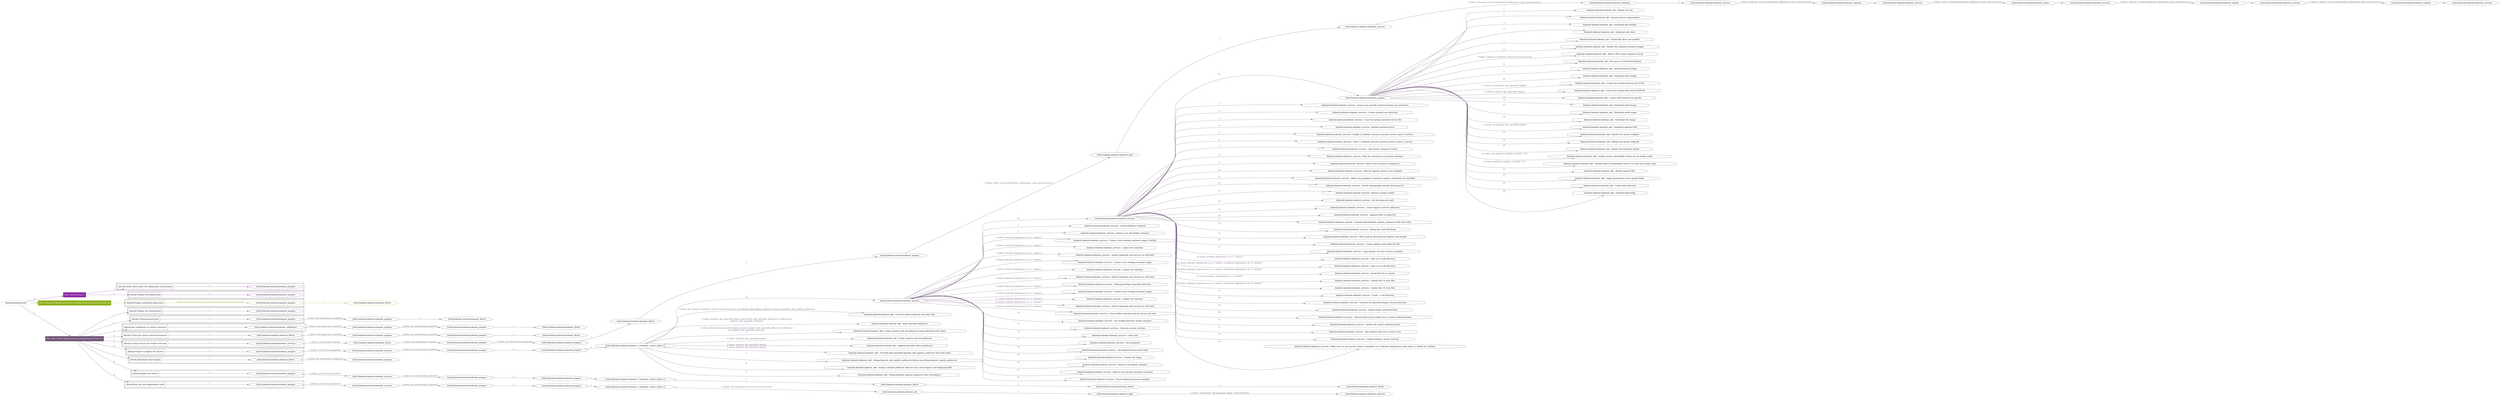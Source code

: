digraph {
	graph [concentrate=true ordering=in rankdir=LR ratio=fill]
	edge [esep=5 sep=10]
	"kubeinit/playbook.yml" [id=root_node style=dotted]
	play_3dd607c3 [label="Play: Initial setup (1)" color="#8d29a3" fontcolor="#ffffff" id=play_3dd607c3 shape=box style=filled tooltip=localhost]
	"kubeinit/playbook.yml" -> play_3dd607c3 [label="1 " color="#8d29a3" fontcolor="#8d29a3" id=edge_df257615 labeltooltip="1 " tooltip="1 "]
	subgraph "kubeinit.kubeinit.kubeinit_prepare" {
		role_16f20147 [label="[role] kubeinit.kubeinit.kubeinit_prepare" color="#8d29a3" id=role_16f20147 tooltip="kubeinit.kubeinit.kubeinit_prepare"]
	}
	subgraph "kubeinit.kubeinit.kubeinit_prepare" {
		role_81432a74 [label="[role] kubeinit.kubeinit.kubeinit_prepare" color="#8d29a3" id=role_81432a74 tooltip="kubeinit.kubeinit.kubeinit_prepare"]
	}
	subgraph "Play: Initial setup (1)" {
		play_3dd607c3 -> block_e1c9b50f [label=1 color="#8d29a3" fontcolor="#8d29a3" id=edge_58415db3 labeltooltip=1 tooltip=1]
		subgraph cluster_block_e1c9b50f {
			block_e1c9b50f [label="[block] Gather facts about the deployment environment" color="#8d29a3" id=block_e1c9b50f labeltooltip="Gather facts about the deployment environment" shape=box tooltip="Gather facts about the deployment environment"]
			block_e1c9b50f -> role_16f20147 [label="1 " color="#8d29a3" fontcolor="#8d29a3" id=edge_2768bc67 labeltooltip="1 " tooltip="1 "]
		}
		play_3dd607c3 -> block_f3416a7d [label=2 color="#8d29a3" fontcolor="#8d29a3" id=edge_8ea5fa4c labeltooltip=2 tooltip=2]
		subgraph cluster_block_f3416a7d {
			block_f3416a7d [label="[block] Prepare the hypervisors" color="#8d29a3" id=block_f3416a7d labeltooltip="Prepare the hypervisors" shape=box tooltip="Prepare the hypervisors"]
			block_f3416a7d -> role_81432a74 [label="1 " color="#8d29a3" fontcolor="#8d29a3" id=edge_adf11117 labeltooltip="1 " tooltip="1 "]
		}
	}
	play_5f55b1b9 [label="Play: Prepare all hypervisor hosts to deploy service and cluster nodes (0)" color="#8eb01c" fontcolor="#ffffff" id=play_5f55b1b9 shape=box style=filled tooltip="Play: Prepare all hypervisor hosts to deploy service and cluster nodes (0)"]
	"kubeinit/playbook.yml" -> play_5f55b1b9 [label="2 " color="#8eb01c" fontcolor="#8eb01c" id=edge_4fdc4f1e labeltooltip="2 " tooltip="2 "]
	subgraph "kubeinit.kubeinit.kubeinit_libvirt" {
		role_6d0cb05f [label="[role] kubeinit.kubeinit.kubeinit_libvirt" color="#8eb01c" id=role_6d0cb05f tooltip="kubeinit.kubeinit.kubeinit_libvirt"]
	}
	subgraph "kubeinit.kubeinit.kubeinit_prepare" {
		role_85b83340 [label="[role] kubeinit.kubeinit.kubeinit_prepare" color="#8eb01c" id=role_85b83340 tooltip="kubeinit.kubeinit.kubeinit_prepare"]
		role_85b83340 -> role_6d0cb05f [label="1 " color="#8eb01c" fontcolor="#8eb01c" id=edge_0d13ca08 labeltooltip="1 " tooltip="1 "]
	}
	subgraph "Play: Prepare all hypervisor hosts to deploy service and cluster nodes (0)" {
		play_5f55b1b9 -> block_6cea25ce [label=1 color="#8eb01c" fontcolor="#8eb01c" id=edge_5e15f77e labeltooltip=1 tooltip=1]
		subgraph cluster_block_6cea25ce {
			block_6cea25ce [label="[block] Prepare individual hypervisors" color="#8eb01c" id=block_6cea25ce labeltooltip="Prepare individual hypervisors" shape=box tooltip="Prepare individual hypervisors"]
			block_6cea25ce -> role_85b83340 [label="1 [when: inventory_hostname in hostvars['kubeinit-facts'].hypervisors]" color="#8eb01c" fontcolor="#8eb01c" id=edge_79f675da labeltooltip="1 [when: inventory_hostname in hostvars['kubeinit-facts'].hypervisors]" tooltip="1 [when: inventory_hostname in hostvars['kubeinit-facts'].hypervisors]"]
		}
	}
	play_fa28ce79 [label="Play: Run cluster deployment on prepared hypervisors (1)" color="#6f5577" fontcolor="#ffffff" id=play_fa28ce79 shape=box style=filled tooltip=localhost]
	"kubeinit/playbook.yml" -> play_fa28ce79 [label="3 " color="#6f5577" fontcolor="#6f5577" id=edge_e9d310b0 labeltooltip="3 " tooltip="3 "]
	subgraph "kubeinit.kubeinit.kubeinit_prepare" {
		role_44e86b6d [label="[role] kubeinit.kubeinit.kubeinit_prepare" color="#6f5577" id=role_44e86b6d tooltip="kubeinit.kubeinit.kubeinit_prepare"]
	}
	subgraph "kubeinit.kubeinit.kubeinit_libvirt" {
		role_34c2fdff [label="[role] kubeinit.kubeinit.kubeinit_libvirt" color="#6f5577" id=role_34c2fdff tooltip="kubeinit.kubeinit.kubeinit_libvirt"]
	}
	subgraph "kubeinit.kubeinit.kubeinit_prepare" {
		role_116923ef [label="[role] kubeinit.kubeinit.kubeinit_prepare" color="#6f5577" id=role_116923ef tooltip="kubeinit.kubeinit.kubeinit_prepare"]
		role_116923ef -> role_34c2fdff [label="1 " color="#6f5577" fontcolor="#6f5577" id=edge_60905d82 labeltooltip="1 " tooltip="1 "]
	}
	subgraph "kubeinit.kubeinit.kubeinit_prepare" {
		role_6cceadf5 [label="[role] kubeinit.kubeinit.kubeinit_prepare" color="#6f5577" id=role_6cceadf5 tooltip="kubeinit.kubeinit.kubeinit_prepare"]
		role_6cceadf5 -> role_116923ef [label="1 [when: not environment_prepared]" color="#6f5577" fontcolor="#6f5577" id=edge_c70a2993 labeltooltip="1 [when: not environment_prepared]" tooltip="1 [when: not environment_prepared]"]
	}
	subgraph "kubeinit.kubeinit.kubeinit_libvirt" {
		role_8d19a17d [label="[role] kubeinit.kubeinit.kubeinit_libvirt" color="#6f5577" id=role_8d19a17d tooltip="kubeinit.kubeinit.kubeinit_libvirt"]
	}
	subgraph "kubeinit.kubeinit.kubeinit_prepare" {
		role_c3224473 [label="[role] kubeinit.kubeinit.kubeinit_prepare" color="#6f5577" id=role_c3224473 tooltip="kubeinit.kubeinit.kubeinit_prepare"]
		role_c3224473 -> role_8d19a17d [label="1 " color="#6f5577" fontcolor="#6f5577" id=edge_340f0731 labeltooltip="1 " tooltip="1 "]
	}
	subgraph "kubeinit.kubeinit.kubeinit_prepare" {
		role_208cfc39 [label="[role] kubeinit.kubeinit.kubeinit_prepare" color="#6f5577" id=role_208cfc39 tooltip="kubeinit.kubeinit.kubeinit_prepare"]
		role_208cfc39 -> role_c3224473 [label="1 [when: not environment_prepared]" color="#6f5577" fontcolor="#6f5577" id=edge_9e41f5ee labeltooltip="1 [when: not environment_prepared]" tooltip="1 [when: not environment_prepared]"]
	}
	subgraph "kubeinit.kubeinit.kubeinit_validations" {
		role_33e4f849 [label="[role] kubeinit.kubeinit.kubeinit_validations" color="#6f5577" id=role_33e4f849 tooltip="kubeinit.kubeinit.kubeinit_validations"]
		role_33e4f849 -> role_208cfc39 [label="1 [when: not hypervisors_cleaned]" color="#6f5577" fontcolor="#6f5577" id=edge_487733f4 labeltooltip="1 [when: not hypervisors_cleaned]" tooltip="1 [when: not hypervisors_cleaned]"]
	}
	subgraph "kubeinit.kubeinit.kubeinit_libvirt" {
		role_27ff7f8b [label="[role] kubeinit.kubeinit.kubeinit_libvirt" color="#6f5577" id=role_27ff7f8b tooltip="kubeinit.kubeinit.kubeinit_libvirt"]
	}
	subgraph "kubeinit.kubeinit.kubeinit_prepare" {
		role_9ebb9e3e [label="[role] kubeinit.kubeinit.kubeinit_prepare" color="#6f5577" id=role_9ebb9e3e tooltip="kubeinit.kubeinit.kubeinit_prepare"]
		role_9ebb9e3e -> role_27ff7f8b [label="1 " color="#6f5577" fontcolor="#6f5577" id=edge_d0ead2b6 labeltooltip="1 " tooltip="1 "]
	}
	subgraph "kubeinit.kubeinit.kubeinit_prepare" {
		role_9b9b0602 [label="[role] kubeinit.kubeinit.kubeinit_prepare" color="#6f5577" id=role_9b9b0602 tooltip="kubeinit.kubeinit.kubeinit_prepare"]
		role_9b9b0602 -> role_9ebb9e3e [label="1 [when: not environment_prepared]" color="#6f5577" fontcolor="#6f5577" id=edge_e6c52616 labeltooltip="1 [when: not environment_prepared]" tooltip="1 [when: not environment_prepared]"]
	}
	subgraph "kubeinit.kubeinit.kubeinit_libvirt" {
		role_bfae25d8 [label="[role] kubeinit.kubeinit.kubeinit_libvirt" color="#6f5577" id=role_bfae25d8 tooltip="kubeinit.kubeinit.kubeinit_libvirt"]
		role_bfae25d8 -> role_9b9b0602 [label="1 [when: not hypervisors_cleaned]" color="#6f5577" fontcolor="#6f5577" id=edge_0bc74099 labeltooltip="1 [when: not hypervisors_cleaned]" tooltip="1 [when: not hypervisors_cleaned]"]
	}
	subgraph "kubeinit.kubeinit.kubeinit_services" {
		role_d401d43a [label="[role] kubeinit.kubeinit.kubeinit_services" color="#6f5577" id=role_d401d43a tooltip="kubeinit.kubeinit.kubeinit_services"]
	}
	subgraph "kubeinit.kubeinit.kubeinit_registry" {
		role_c0f0209f [label="[role] kubeinit.kubeinit.kubeinit_registry" color="#6f5577" id=role_c0f0209f tooltip="kubeinit.kubeinit.kubeinit_registry"]
		role_c0f0209f -> role_d401d43a [label="1 " color="#6f5577" fontcolor="#6f5577" id=edge_2a075c8b labeltooltip="1 " tooltip="1 "]
	}
	subgraph "kubeinit.kubeinit.kubeinit_services" {
		role_9f692590 [label="[role] kubeinit.kubeinit.kubeinit_services" color="#6f5577" id=role_9f692590 tooltip="kubeinit.kubeinit.kubeinit_services"]
		role_9f692590 -> role_c0f0209f [label="1 [when: 'registry' in hostvars[kubeinit_deployment_node_name].services]" color="#6f5577" fontcolor="#6f5577" id=edge_230610e0 labeltooltip="1 [when: 'registry' in hostvars[kubeinit_deployment_node_name].services]" tooltip="1 [when: 'registry' in hostvars[kubeinit_deployment_node_name].services]"]
	}
	subgraph "kubeinit.kubeinit.kubeinit_apache" {
		role_23f7eff6 [label="[role] kubeinit.kubeinit.kubeinit_apache" color="#6f5577" id=role_23f7eff6 tooltip="kubeinit.kubeinit.kubeinit_apache"]
		role_23f7eff6 -> role_9f692590 [label="1 " color="#6f5577" fontcolor="#6f5577" id=edge_8c2c0c24 labeltooltip="1 " tooltip="1 "]
	}
	subgraph "kubeinit.kubeinit.kubeinit_services" {
		role_f797b465 [label="[role] kubeinit.kubeinit.kubeinit_services" color="#6f5577" id=role_f797b465 tooltip="kubeinit.kubeinit.kubeinit_services"]
		role_f797b465 -> role_23f7eff6 [label="1 [when: 'apache' in hostvars[kubeinit_deployment_node_name].services]" color="#6f5577" fontcolor="#6f5577" id=edge_ef49ea15 labeltooltip="1 [when: 'apache' in hostvars[kubeinit_deployment_node_name].services]" tooltip="1 [when: 'apache' in hostvars[kubeinit_deployment_node_name].services]"]
	}
	subgraph "kubeinit.kubeinit.kubeinit_nexus" {
		role_07a514a0 [label="[role] kubeinit.kubeinit.kubeinit_nexus" color="#6f5577" id=role_07a514a0 tooltip="kubeinit.kubeinit.kubeinit_nexus"]
		role_07a514a0 -> role_f797b465 [label="1 " color="#6f5577" fontcolor="#6f5577" id=edge_e99acecd labeltooltip="1 " tooltip="1 "]
	}
	subgraph "kubeinit.kubeinit.kubeinit_services" {
		role_5b4cbc1f [label="[role] kubeinit.kubeinit.kubeinit_services" color="#6f5577" id=role_5b4cbc1f tooltip="kubeinit.kubeinit.kubeinit_services"]
		role_5b4cbc1f -> role_07a514a0 [label="1 [when: 'nexus' in hostvars[kubeinit_deployment_node_name].services]" color="#6f5577" fontcolor="#6f5577" id=edge_5d070cc5 labeltooltip="1 [when: 'nexus' in hostvars[kubeinit_deployment_node_name].services]" tooltip="1 [when: 'nexus' in hostvars[kubeinit_deployment_node_name].services]"]
	}
	subgraph "kubeinit.kubeinit.kubeinit_haproxy" {
		role_6641347b [label="[role] kubeinit.kubeinit.kubeinit_haproxy" color="#6f5577" id=role_6641347b tooltip="kubeinit.kubeinit.kubeinit_haproxy"]
		role_6641347b -> role_5b4cbc1f [label="1 " color="#6f5577" fontcolor="#6f5577" id=edge_06e1edd8 labeltooltip="1 " tooltip="1 "]
	}
	subgraph "kubeinit.kubeinit.kubeinit_services" {
		role_950ca0cf [label="[role] kubeinit.kubeinit.kubeinit_services" color="#6f5577" id=role_950ca0cf tooltip="kubeinit.kubeinit.kubeinit_services"]
		role_950ca0cf -> role_6641347b [label="1 [when: 'haproxy' in hostvars[kubeinit_deployment_node_name].services]" color="#6f5577" fontcolor="#6f5577" id=edge_f5b83c5d labeltooltip="1 [when: 'haproxy' in hostvars[kubeinit_deployment_node_name].services]" tooltip="1 [when: 'haproxy' in hostvars[kubeinit_deployment_node_name].services]"]
	}
	subgraph "kubeinit.kubeinit.kubeinit_dnsmasq" {
		role_745885ea [label="[role] kubeinit.kubeinit.kubeinit_dnsmasq" color="#6f5577" id=role_745885ea tooltip="kubeinit.kubeinit.kubeinit_dnsmasq"]
		role_745885ea -> role_950ca0cf [label="1 " color="#6f5577" fontcolor="#6f5577" id=edge_40681268 labeltooltip="1 " tooltip="1 "]
	}
	subgraph "kubeinit.kubeinit.kubeinit_services" {
		role_5a3abcf4 [label="[role] kubeinit.kubeinit.kubeinit_services" color="#6f5577" id=role_5a3abcf4 tooltip="kubeinit.kubeinit.kubeinit_services"]
		role_5a3abcf4 -> role_745885ea [label="1 [when: 'dnsmasq' in hostvars[kubeinit_deployment_node_name].services]" color="#6f5577" fontcolor="#6f5577" id=edge_cc8cc76b labeltooltip="1 [when: 'dnsmasq' in hostvars[kubeinit_deployment_node_name].services]" tooltip="1 [when: 'dnsmasq' in hostvars[kubeinit_deployment_node_name].services]"]
	}
	subgraph "kubeinit.kubeinit.kubeinit_bind" {
		role_b084d844 [label="[role] kubeinit.kubeinit.kubeinit_bind" color="#6f5577" id=role_b084d844 tooltip="kubeinit.kubeinit.kubeinit_bind"]
		role_b084d844 -> role_5a3abcf4 [label="1 " color="#6f5577" fontcolor="#6f5577" id=edge_39a94648 labeltooltip="1 " tooltip="1 "]
	}
	subgraph "kubeinit.kubeinit.kubeinit_prepare" {
		role_98ffa348 [label="[role] kubeinit.kubeinit.kubeinit_prepare" color="#6f5577" id=role_98ffa348 tooltip="kubeinit.kubeinit.kubeinit_prepare"]
		role_98ffa348 -> role_b084d844 [label="1 [when: 'bind' in hostvars[kubeinit_deployment_node_name].services]" color="#6f5577" fontcolor="#6f5577" id=edge_02a7f707 labeltooltip="1 [when: 'bind' in hostvars[kubeinit_deployment_node_name].services]" tooltip="1 [when: 'bind' in hostvars[kubeinit_deployment_node_name].services]"]
	}
	subgraph "kubeinit.kubeinit.kubeinit_libvirt" {
		role_edcb042d [label="[role] kubeinit.kubeinit.kubeinit_libvirt" color="#6f5577" id=role_edcb042d tooltip="kubeinit.kubeinit.kubeinit_libvirt"]
		role_edcb042d -> role_98ffa348 [label="1 " color="#6f5577" fontcolor="#6f5577" id=edge_f54dad28 labeltooltip="1 " tooltip="1 "]
	}
	subgraph "kubeinit.kubeinit.kubeinit_prepare" {
		role_421a56ff [label="[role] kubeinit.kubeinit.kubeinit_prepare" color="#6f5577" id=role_421a56ff tooltip="kubeinit.kubeinit.kubeinit_prepare"]
		role_421a56ff -> role_edcb042d [label="1 " color="#6f5577" fontcolor="#6f5577" id=edge_b757892b labeltooltip="1 " tooltip="1 "]
	}
	subgraph "kubeinit.kubeinit.kubeinit_prepare" {
		role_d190f9ee [label="[role] kubeinit.kubeinit.kubeinit_prepare" color="#6f5577" id=role_d190f9ee tooltip="kubeinit.kubeinit.kubeinit_prepare"]
		role_d190f9ee -> role_421a56ff [label="1 [when: not environment_prepared]" color="#6f5577" fontcolor="#6f5577" id=edge_17b448fb labeltooltip="1 [when: not environment_prepared]" tooltip="1 [when: not environment_prepared]"]
	}
	subgraph "kubeinit.kubeinit.kubeinit_libvirt" {
		role_90ed8f25 [label="[role] kubeinit.kubeinit.kubeinit_libvirt" color="#6f5577" id=role_90ed8f25 tooltip="kubeinit.kubeinit.kubeinit_libvirt"]
		role_90ed8f25 -> role_d190f9ee [label="1 [when: not hypervisors_cleaned]" color="#6f5577" fontcolor="#6f5577" id=edge_abc403a6 labeltooltip="1 [when: not hypervisors_cleaned]" tooltip="1 [when: not hypervisors_cleaned]"]
	}
	subgraph "kubeinit.kubeinit.kubeinit_services" {
		role_9d717b13 [label="[role] kubeinit.kubeinit.kubeinit_services" color="#6f5577" id=role_9d717b13 tooltip="kubeinit.kubeinit.kubeinit_services"]
		role_9d717b13 -> role_90ed8f25 [label="1 [when: not network_created]" color="#6f5577" fontcolor="#6f5577" id=edge_14984507 labeltooltip="1 [when: not network_created]" tooltip="1 [when: not network_created]"]
	}
	subgraph "kubeinit.kubeinit.kubeinit_prepare" {
		role_fb2b923d [label="[role] kubeinit.kubeinit.kubeinit_prepare" color="#6f5577" id=role_fb2b923d tooltip="kubeinit.kubeinit.kubeinit_prepare"]
		task_ea51672d [label="kubeinit.kubeinit.kubeinit_okd : Render net info" color="#6f5577" id=task_ea51672d shape=octagon tooltip="kubeinit.kubeinit.kubeinit_okd : Render net info"]
		role_fb2b923d -> task_ea51672d [label="1 " color="#6f5577" fontcolor="#6f5577" id=edge_d43a8d75 labeltooltip="1 " tooltip="1 "]
		task_d443c0b9 [label="kubeinit.kubeinit.kubeinit_okd : Install services requirements" color="#6f5577" id=task_d443c0b9 shape=octagon tooltip="kubeinit.kubeinit.kubeinit_okd : Install services requirements"]
		role_fb2b923d -> task_d443c0b9 [label="2 " color="#6f5577" fontcolor="#6f5577" id=edge_49c54cd6 labeltooltip="2 " tooltip="2 "]
		task_313fd364 [label="kubeinit.kubeinit.kubeinit_okd : Download okd installer" color="#6f5577" id=task_313fd364 shape=octagon tooltip="kubeinit.kubeinit.kubeinit_okd : Download okd installer"]
		role_fb2b923d -> task_313fd364 [label="3 " color="#6f5577" fontcolor="#6f5577" id=edge_f514b1b1 labeltooltip="3 " tooltip="3 "]
		task_93e8ee86 [label="kubeinit.kubeinit.kubeinit_okd : Download okd client" color="#6f5577" id=task_93e8ee86 shape=octagon tooltip="kubeinit.kubeinit.kubeinit_okd : Download okd client"]
		role_fb2b923d -> task_93e8ee86 [label="4 " color="#6f5577" fontcolor="#6f5577" id=edge_34af9c58 labeltooltip="4 " tooltip="4 "]
		task_1abc147c [label="kubeinit.kubeinit.kubeinit_okd : Install okd client and installer" color="#6f5577" id=task_1abc147c shape=octagon tooltip="kubeinit.kubeinit.kubeinit_okd : Install okd client and installer"]
		role_fb2b923d -> task_1abc147c [label="5 " color="#6f5577" fontcolor="#6f5577" id=edge_95b7964b labeltooltip="5 " tooltip="5 "]
		task_21c18143 [label="kubeinit.kubeinit.kubeinit_okd : Render the required container images" color="#6f5577" id=task_21c18143 shape=octagon tooltip="kubeinit.kubeinit.kubeinit_okd : Render the required container images"]
		role_fb2b923d -> task_21c18143 [label="6 " color="#6f5577" fontcolor="#6f5577" id=edge_9a0bbbdf labeltooltip="6 " tooltip="6 "]
		task_aa607303 [label="kubeinit.kubeinit.kubeinit_okd : Mirror OKD remote registry to local" color="#6f5577" id=task_aa607303 shape=octagon tooltip="kubeinit.kubeinit.kubeinit_okd : Mirror OKD remote registry to local"]
		role_fb2b923d -> task_aa607303 [label="7 [when: 'registry' in kubeinit_cluster_hostvars.services]" color="#6f5577" fontcolor="#6f5577" id=edge_b9d4ebba labeltooltip="7 [when: 'registry' in kubeinit_cluster_hostvars.services]" tooltip="7 [when: 'registry' in kubeinit_cluster_hostvars.services]"]
		task_e11be4f7 [label="kubeinit.kubeinit.kubeinit_okd : Set name of CoreOS distribution" color="#6f5577" id=task_e11be4f7 shape=octagon tooltip="kubeinit.kubeinit.kubeinit_okd : Set name of CoreOS distribution"]
		role_fb2b923d -> task_e11be4f7 [label="8 " color="#6f5577" fontcolor="#6f5577" id=edge_c47cd3ba labeltooltip="8 " tooltip="8 "]
		task_a39e8723 [label="kubeinit.kubeinit.kubeinit_okd : Download kernel image" color="#6f5577" id=task_a39e8723 shape=octagon tooltip="kubeinit.kubeinit.kubeinit_okd : Download kernel image"]
		role_fb2b923d -> task_a39e8723 [label="9 " color="#6f5577" fontcolor="#6f5577" id=edge_a35cbdfb labeltooltip="9 " tooltip="9 "]
		task_18806570 [label="kubeinit.kubeinit.kubeinit_okd : Download initrd image" color="#6f5577" id=task_18806570 shape=octagon tooltip="kubeinit.kubeinit.kubeinit_okd : Download initrd image"]
		role_fb2b923d -> task_18806570 [label="10 " color="#6f5577" fontcolor="#6f5577" id=edge_5d5efccc labeltooltip="10 " tooltip="10 "]
		task_35001d9c [label="kubeinit.kubeinit.kubeinit_okd : Create the treeinfo directory for FCOS" color="#6f5577" id=task_35001d9c shape=octagon tooltip="kubeinit.kubeinit.kubeinit_okd : Create the treeinfo directory for FCOS"]
		role_fb2b923d -> task_35001d9c [label="11 [when: not kubeinit_okd_openshift_deploy]" color="#6f5577" fontcolor="#6f5577" id=edge_e256e23d labeltooltip="11 [when: not kubeinit_okd_openshift_deploy]" tooltip="11 [when: not kubeinit_okd_openshift_deploy]"]
		task_83a7fa3a [label="kubeinit.kubeinit.kubeinit_okd : Create the treeinfo directory for RHCOS" color="#6f5577" id=task_83a7fa3a shape=octagon tooltip="kubeinit.kubeinit.kubeinit_okd : Create the treeinfo directory for RHCOS"]
		role_fb2b923d -> task_83a7fa3a [label="12 [when: kubeinit_okd_openshift_deploy]" color="#6f5577" fontcolor="#6f5577" id=edge_c0d7ef8f labeltooltip="12 [when: kubeinit_okd_openshift_deploy]" tooltip="12 [when: kubeinit_okd_openshift_deploy]"]
		task_fb31f859 [label="kubeinit.kubeinit.kubeinit_okd : Create OKD directory for apache" color="#6f5577" id=task_fb31f859 shape=octagon tooltip="kubeinit.kubeinit.kubeinit_okd : Create OKD directory for apache"]
		role_fb2b923d -> task_fb31f859 [label="13 " color="#6f5577" fontcolor="#6f5577" id=edge_cd0457a0 labeltooltip="13 " tooltip="13 "]
		task_f9a3e588 [label="kubeinit.kubeinit.kubeinit_okd : Download initrd image" color="#6f5577" id=task_f9a3e588 shape=octagon tooltip="kubeinit.kubeinit.kubeinit_okd : Download initrd image"]
		role_fb2b923d -> task_f9a3e588 [label="14 " color="#6f5577" fontcolor="#6f5577" id=edge_725c91c4 labeltooltip="14 " tooltip="14 "]
		task_dacc4115 [label="kubeinit.kubeinit.kubeinit_okd : Download rootfs image" color="#6f5577" id=task_dacc4115 shape=octagon tooltip="kubeinit.kubeinit.kubeinit_okd : Download rootfs image"]
		role_fb2b923d -> task_dacc4115 [label="15 " color="#6f5577" fontcolor="#6f5577" id=edge_09975b4c labeltooltip="15 " tooltip="15 "]
		task_fe080f81 [label="kubeinit.kubeinit.kubeinit_okd : Download raw image" color="#6f5577" id=task_fe080f81 shape=octagon tooltip="kubeinit.kubeinit.kubeinit_okd : Download raw image"]
		role_fb2b923d -> task_fe080f81 [label="16 " color="#6f5577" fontcolor="#6f5577" id=edge_84b6e9ca labeltooltip="16 " tooltip="16 "]
		task_9feef91c [label="kubeinit.kubeinit.kubeinit_okd : Download signature file" color="#6f5577" id=task_9feef91c shape=octagon tooltip="kubeinit.kubeinit.kubeinit_okd : Download signature file"]
		role_fb2b923d -> task_9feef91c [label="17 [when: not kubeinit_okd_openshift_deploy]" color="#6f5577" fontcolor="#6f5577" id=edge_e001be1b labeltooltip="17 [when: not kubeinit_okd_openshift_deploy]" tooltip="17 [when: not kubeinit_okd_openshift_deploy]"]
		task_dbe4662e [label="kubeinit.kubeinit.kubeinit_okd : Render the cluster template" color="#6f5577" id=task_dbe4662e shape=octagon tooltip="kubeinit.kubeinit.kubeinit_okd : Render the cluster template"]
		role_fb2b923d -> task_dbe4662e [label="18 " color="#6f5577" fontcolor="#6f5577" id=edge_17041089 labeltooltip="18 " tooltip="18 "]
		task_df053c0d [label="kubeinit.kubeinit.kubeinit_okd : Backup the install config file" color="#6f5577" id=task_df053c0d shape=octagon tooltip="kubeinit.kubeinit.kubeinit_okd : Backup the install config file"]
		role_fb2b923d -> task_df053c0d [label="19 " color="#6f5577" fontcolor="#6f5577" id=edge_df817387 labeltooltip="19 " tooltip="19 "]
		task_7da9b097 [label="kubeinit.kubeinit.kubeinit_okd : Render the bootstrap details" color="#6f5577" id=task_7da9b097 shape=octagon tooltip="kubeinit.kubeinit.kubeinit_okd : Render the bootstrap details"]
		role_fb2b923d -> task_7da9b097 [label="20 " color="#6f5577" fontcolor="#6f5577" id=edge_11b64086 labeltooltip="20 " tooltip="20 "]
		task_f3e500f8 [label="kubeinit.kubeinit.kubeinit_okd : Enable master schedulable if there are no worker nodes" color="#6f5577" id=task_f3e500f8 shape=octagon tooltip="kubeinit.kubeinit.kubeinit_okd : Enable master schedulable if there are no worker nodes"]
		role_fb2b923d -> task_f3e500f8 [label="21 [when: not kubeinit_compute_count|int > 0]" color="#6f5577" fontcolor="#6f5577" id=edge_5f48b129 labeltooltip="21 [when: not kubeinit_compute_count|int > 0]" tooltip="21 [when: not kubeinit_compute_count|int > 0]"]
		task_80dd2903 [label="kubeinit.kubeinit.kubeinit_okd : Disable master schedulable if there is at least one worker node" color="#6f5577" id=task_80dd2903 shape=octagon tooltip="kubeinit.kubeinit.kubeinit_okd : Disable master schedulable if there is at least one worker node"]
		role_fb2b923d -> task_80dd2903 [label="22 [when: kubeinit_compute_count|int > 0]" color="#6f5577" fontcolor="#6f5577" id=edge_adee7cee labeltooltip="22 [when: kubeinit_compute_count|int > 0]" tooltip="22 [when: kubeinit_compute_count|int > 0]"]
		task_ef1c65e6 [label="kubeinit.kubeinit.kubeinit_okd : Render ignition files" color="#6f5577" id=task_ef1c65e6 shape=octagon tooltip="kubeinit.kubeinit.kubeinit_okd : Render ignition files"]
		role_fb2b923d -> task_ef1c65e6 [label="23 " color="#6f5577" fontcolor="#6f5577" id=edge_407e385e labeltooltip="23 " tooltip="23 "]
		task_be63c2c8 [label="kubeinit.kubeinit.kubeinit_okd : Apply permissions to the apache folder" color="#6f5577" id=task_be63c2c8 shape=octagon tooltip="kubeinit.kubeinit.kubeinit_okd : Apply permissions to the apache folder"]
		role_fb2b923d -> task_be63c2c8 [label="24 " color="#6f5577" fontcolor="#6f5577" id=edge_bec72a70 labeltooltip="24 " tooltip="24 "]
		task_4e6b1f09 [label="kubeinit.kubeinit.kubeinit_okd : Create kube directory" color="#6f5577" id=task_4e6b1f09 shape=octagon tooltip="kubeinit.kubeinit.kubeinit_okd : Create kube directory"]
		role_fb2b923d -> task_4e6b1f09 [label="25 " color="#6f5577" fontcolor="#6f5577" id=edge_14645200 labeltooltip="25 " tooltip="25 "]
		task_f147b3b8 [label="kubeinit.kubeinit.kubeinit_okd : Autoload kubeconfig" color="#6f5577" id=task_f147b3b8 shape=octagon tooltip="kubeinit.kubeinit.kubeinit_okd : Autoload kubeconfig"]
		role_fb2b923d -> task_f147b3b8 [label="26 " color="#6f5577" fontcolor="#6f5577" id=edge_119f0e58 labeltooltip="26 " tooltip="26 "]
	}
	subgraph "kubeinit.kubeinit.kubeinit_services" {
		role_f8a74b2c [label="[role] kubeinit.kubeinit.kubeinit_services" color="#6f5577" id=role_f8a74b2c tooltip="kubeinit.kubeinit.kubeinit_services"]
		task_f5c5bd33 [label="kubeinit.kubeinit.kubeinit_services : Ensure user specific systemd instance are persistent" color="#6f5577" id=task_f5c5bd33 shape=octagon tooltip="kubeinit.kubeinit.kubeinit_services : Ensure user specific systemd instance are persistent"]
		role_f8a74b2c -> task_f5c5bd33 [label="1 " color="#6f5577" fontcolor="#6f5577" id=edge_0e408b92 labeltooltip="1 " tooltip="1 "]
		task_efe4ec8e [label="kubeinit.kubeinit.kubeinit_services : Create systemd user directory" color="#6f5577" id=task_efe4ec8e shape=octagon tooltip="kubeinit.kubeinit.kubeinit_services : Create systemd user directory"]
		role_f8a74b2c -> task_efe4ec8e [label="2 " color="#6f5577" fontcolor="#6f5577" id=edge_ae02f644 labeltooltip="2 " tooltip="2 "]
		task_00f6f68e [label="kubeinit.kubeinit.kubeinit_services : Copy the podman systemd service file" color="#6f5577" id=task_00f6f68e shape=octagon tooltip="kubeinit.kubeinit.kubeinit_services : Copy the podman systemd service file"]
		role_f8a74b2c -> task_00f6f68e [label="3 " color="#6f5577" fontcolor="#6f5577" id=edge_5a9dda8a labeltooltip="3 " tooltip="3 "]
		task_406a3092 [label="kubeinit.kubeinit.kubeinit_services : Reload systemd service" color="#6f5577" id=task_406a3092 shape=octagon tooltip="kubeinit.kubeinit.kubeinit_services : Reload systemd service"]
		role_f8a74b2c -> task_406a3092 [label="4 " color="#6f5577" fontcolor="#6f5577" id=edge_c711279a labeltooltip="4 " tooltip="4 "]
		task_cbfab32e [label="kubeinit.kubeinit.kubeinit_services : Enable {{ kubeinit_services_systemd_service_name }}.service" color="#6f5577" id=task_cbfab32e shape=octagon tooltip="kubeinit.kubeinit.kubeinit_services : Enable {{ kubeinit_services_systemd_service_name }}.service"]
		role_f8a74b2c -> task_cbfab32e [label="5 " color="#6f5577" fontcolor="#6f5577" id=edge_c6b8bf0c labeltooltip="5 " tooltip="5 "]
		task_3efef8d9 [label="kubeinit.kubeinit.kubeinit_services : Start {{ kubeinit_services_systemd_service_name }}.service" color="#6f5577" id=task_3efef8d9 shape=octagon tooltip="kubeinit.kubeinit.kubeinit_services : Start {{ kubeinit_services_systemd_service_name }}.service"]
		role_f8a74b2c -> task_3efef8d9 [label="6 " color="#6f5577" fontcolor="#6f5577" id=edge_ed35f2d4 labeltooltip="6 " tooltip="6 "]
		task_c8611729 [label="kubeinit.kubeinit.kubeinit_services : Add remote container to hosts" color="#6f5577" id=task_c8611729 shape=octagon tooltip="kubeinit.kubeinit.kubeinit_services : Add remote container to hosts"]
		role_f8a74b2c -> task_c8611729 [label="7 " color="#6f5577" fontcolor="#6f5577" id=edge_4cab3dff labeltooltip="7 " tooltip="7 "]
		task_fb64ad50 [label="kubeinit.kubeinit.kubeinit_services : Wait for connection to provision container" color="#6f5577" id=task_fb64ad50 shape=octagon tooltip="kubeinit.kubeinit.kubeinit_services : Wait for connection to provision container"]
		role_f8a74b2c -> task_fb64ad50 [label="8 " color="#6f5577" fontcolor="#6f5577" id=edge_320332f7 labeltooltip="8 " tooltip="8 "]
		task_cd543f8b [label="kubeinit.kubeinit.kubeinit_services : Read in the contents of domain.crt" color="#6f5577" id=task_cd543f8b shape=octagon tooltip="kubeinit.kubeinit.kubeinit_services : Read in the contents of domain.crt"]
		role_f8a74b2c -> task_cd543f8b [label="9 " color="#6f5577" fontcolor="#6f5577" id=edge_3729b032 labeltooltip="9 " tooltip="9 "]
		task_0274f7ea [label="kubeinit.kubeinit.kubeinit_services : Wait for registry service to be available" color="#6f5577" id=task_0274f7ea shape=octagon tooltip="kubeinit.kubeinit.kubeinit_services : Wait for registry service to be available"]
		role_f8a74b2c -> task_0274f7ea [label="10 " color="#6f5577" fontcolor="#6f5577" id=edge_bdcce1ce labeltooltip="10 " tooltip="10 "]
		task_ee0578c3 [label="kubeinit.kubeinit.kubeinit_services : Make sure packages to generate registry credentials are installed" color="#6f5577" id=task_ee0578c3 shape=octagon tooltip="kubeinit.kubeinit.kubeinit_services : Make sure packages to generate registry credentials are installed"]
		role_f8a74b2c -> task_ee0578c3 [label="11 " color="#6f5577" fontcolor="#6f5577" id=edge_24ef9f4b labeltooltip="11 " tooltip="11 "]
		task_3ca9bf07 [label="kubeinit.kubeinit.kubeinit_services : Install cryptography, passlib and nexus3-cli" color="#6f5577" id=task_3ca9bf07 shape=octagon tooltip="kubeinit.kubeinit.kubeinit_services : Install cryptography, passlib and nexus3-cli"]
		role_f8a74b2c -> task_3ca9bf07 [label="12 " color="#6f5577" fontcolor="#6f5577" id=edge_8860625c labeltooltip="12 " tooltip="12 "]
		task_6e31383c [label="kubeinit.kubeinit.kubeinit_services : Remove nologin marker" color="#6f5577" id=task_6e31383c shape=octagon tooltip="kubeinit.kubeinit.kubeinit_services : Remove nologin marker"]
		role_f8a74b2c -> task_6e31383c [label="13 " color="#6f5577" fontcolor="#6f5577" id=edge_e286e774 labeltooltip="13 " tooltip="13 "]
		task_479fcc98 [label="kubeinit.kubeinit.kubeinit_services : Set disconnected_auth" color="#6f5577" id=task_479fcc98 shape=octagon tooltip="kubeinit.kubeinit.kubeinit_services : Set disconnected_auth"]
		role_f8a74b2c -> task_479fcc98 [label="14 " color="#6f5577" fontcolor="#6f5577" id=edge_372151f8 labeltooltip="14 " tooltip="14 "]
		task_bbc6c752 [label="kubeinit.kubeinit.kubeinit_services : Create registry auth for pullsecret" color="#6f5577" id=task_bbc6c752 shape=octagon tooltip="kubeinit.kubeinit.kubeinit_services : Create registry auth for pullsecret"]
		role_f8a74b2c -> task_bbc6c752 [label="15 " color="#6f5577" fontcolor="#6f5577" id=edge_d80710ff labeltooltip="15 " tooltip="15 "]
		task_a88b8dff [label="kubeinit.kubeinit.kubeinit_services : Append auths to pullsecret" color="#6f5577" id=task_a88b8dff shape=octagon tooltip="kubeinit.kubeinit.kubeinit_services : Append auths to pullsecret"]
		role_f8a74b2c -> task_a88b8dff [label="16 " color="#6f5577" fontcolor="#6f5577" id=edge_19612968 labeltooltip="16 " tooltip="16 "]
		task_bb9e2e2e [label="kubeinit.kubeinit.kubeinit_services : Override final kubeinit_registry_pullsecret with both auths" color="#6f5577" id=task_bb9e2e2e shape=octagon tooltip="kubeinit.kubeinit.kubeinit_services : Override final kubeinit_registry_pullsecret with both auths"]
		role_f8a74b2c -> task_bb9e2e2e [label="17 " color="#6f5577" fontcolor="#6f5577" id=edge_9a451dea labeltooltip="17 " tooltip="17 "]
		task_3de0b42b [label="kubeinit.kubeinit.kubeinit_services : Debug the creds dictionary" color="#6f5577" id=task_3de0b42b shape=octagon tooltip="kubeinit.kubeinit.kubeinit_services : Debug the creds dictionary"]
		role_f8a74b2c -> task_3de0b42b [label="18 " color="#6f5577" fontcolor="#6f5577" id=edge_9dde9929 labeltooltip="18 " tooltip="18 "]
		task_096de9a5 [label="kubeinit.kubeinit.kubeinit_services : Write auth for disconnected registry auth details" color="#6f5577" id=task_096de9a5 shape=octagon tooltip="kubeinit.kubeinit.kubeinit_services : Write auth for disconnected registry auth details"]
		role_f8a74b2c -> task_096de9a5 [label="19 " color="#6f5577" fontcolor="#6f5577" id=edge_1b8cce3a labeltooltip="19 " tooltip="19 "]
		task_c8c11f82 [label="kubeinit.kubeinit.kubeinit_services : Create registry auth pullsecret file" color="#6f5577" id=task_c8c11f82 shape=octagon tooltip="kubeinit.kubeinit.kubeinit_services : Create registry auth pullsecret file"]
		role_f8a74b2c -> task_c8c11f82 [label="20 " color="#6f5577" fontcolor="#6f5577" id=edge_8ab50f9b labeltooltip="20 " tooltip="20 "]
		task_3913ec86 [label="kubeinit.kubeinit.kubeinit_services : Copy domain cert into services container" color="#6f5577" id=task_3913ec86 shape=octagon tooltip="kubeinit.kubeinit.kubeinit_services : Copy domain cert into services container"]
		role_f8a74b2c -> task_3913ec86 [label="21 " color="#6f5577" fontcolor="#6f5577" id=edge_b0a1df77 labeltooltip="21 " tooltip="21 "]
		task_834f379c [label="kubeinit.kubeinit.kubeinit_services : Copy cert to pki directory" color="#6f5577" id=task_834f379c shape=octagon tooltip="kubeinit.kubeinit.kubeinit_services : Copy cert to pki directory"]
		role_f8a74b2c -> task_834f379c [label="22 [when: kubeinit_deployment_os == 'centos']" color="#6f5577" fontcolor="#6f5577" id=edge_71a689f2 labeltooltip="22 [when: kubeinit_deployment_os == 'centos']" tooltip="22 [when: kubeinit_deployment_os == 'centos']"]
		task_c204a564 [label="kubeinit.kubeinit.kubeinit_services : Copy cert to pki directory" color="#6f5577" id=task_c204a564 shape=octagon tooltip="kubeinit.kubeinit.kubeinit_services : Copy cert to pki directory"]
		role_f8a74b2c -> task_c204a564 [label="23 [when: kubeinit_deployment_os == 'ubuntu' or kubeinit_deployment_os == 'debian']" color="#6f5577" fontcolor="#6f5577" id=edge_598fd55d labeltooltip="23 [when: kubeinit_deployment_os == 'ubuntu' or kubeinit_deployment_os == 'debian']" tooltip="23 [when: kubeinit_deployment_os == 'ubuntu' or kubeinit_deployment_os == 'debian']"]
		task_4028d71e [label="kubeinit.kubeinit.kubeinit_services : Install all certs in ubuntu" color="#6f5577" id=task_4028d71e shape=octagon tooltip="kubeinit.kubeinit.kubeinit_services : Install all certs in ubuntu"]
		role_f8a74b2c -> task_4028d71e [label="24 [when: kubeinit_deployment_os == 'ubuntu' or kubeinit_deployment_os == 'debian']" color="#6f5577" fontcolor="#6f5577" id=edge_4edd20ff labeltooltip="24 [when: kubeinit_deployment_os == 'ubuntu' or kubeinit_deployment_os == 'debian']" tooltip="24 [when: kubeinit_deployment_os == 'ubuntu' or kubeinit_deployment_os == 'debian']"]
		task_9b1a0171 [label="kubeinit.kubeinit.kubeinit_services : Update the CA trust files" color="#6f5577" id=task_9b1a0171 shape=octagon tooltip="kubeinit.kubeinit.kubeinit_services : Update the CA trust files"]
		role_f8a74b2c -> task_9b1a0171 [label="25 [when: kubeinit_deployment_os == 'centos']" color="#6f5577" fontcolor="#6f5577" id=edge_bc413429 labeltooltip="25 [when: kubeinit_deployment_os == 'centos']" tooltip="25 [when: kubeinit_deployment_os == 'centos']"]
		task_ba757374 [label="kubeinit.kubeinit.kubeinit_services : Update the CA trust files" color="#6f5577" id=task_ba757374 shape=octagon tooltip="kubeinit.kubeinit.kubeinit_services : Update the CA trust files"]
		role_f8a74b2c -> task_ba757374 [label="26 [when: kubeinit_deployment_os == 'ubuntu' or kubeinit_deployment_os == 'debian']" color="#6f5577" fontcolor="#6f5577" id=edge_aea01b9e labeltooltip="26 [when: kubeinit_deployment_os == 'ubuntu' or kubeinit_deployment_os == 'debian']" tooltip="26 [when: kubeinit_deployment_os == 'ubuntu' or kubeinit_deployment_os == 'debian']"]
		task_9aa36e0e [label="kubeinit.kubeinit.kubeinit_services : Create ~/.ssh directory" color="#6f5577" id=task_9aa36e0e shape=octagon tooltip="kubeinit.kubeinit.kubeinit_services : Create ~/.ssh directory"]
		role_f8a74b2c -> task_9aa36e0e [label="27 " color="#6f5577" fontcolor="#6f5577" id=edge_938b6f84 labeltooltip="27 " tooltip="27 "]
		task_f3e02261 [label="kubeinit.kubeinit.kubeinit_services : Generate an OpenSSH keypair for provision host" color="#6f5577" id=task_f3e02261 shape=octagon tooltip="kubeinit.kubeinit.kubeinit_services : Generate an OpenSSH keypair for provision host"]
		role_f8a74b2c -> task_f3e02261 [label="28 " color="#6f5577" fontcolor="#6f5577" id=edge_0795bac7 labeltooltip="28 " tooltip="28 "]
		task_d386cedf [label="kubeinit.kubeinit.kubeinit_services : Install cluster authorized keys" color="#6f5577" id=task_d386cedf shape=octagon tooltip="kubeinit.kubeinit.kubeinit_services : Install cluster authorized keys"]
		role_f8a74b2c -> task_d386cedf [label="29 " color="#6f5577" fontcolor="#6f5577" id=edge_306415cf labeltooltip="29 " tooltip="29 "]
		task_02ae1eac [label="kubeinit.kubeinit.kubeinit_services : Add provision service public key to cluster authorized_keys" color="#6f5577" id=task_02ae1eac shape=octagon tooltip="kubeinit.kubeinit.kubeinit_services : Add provision service public key to cluster authorized_keys"]
		role_f8a74b2c -> task_02ae1eac [label="30 " color="#6f5577" fontcolor="#6f5577" id=edge_d27634a7 labeltooltip="30 " tooltip="30 "]
		task_deb9ae15 [label="kubeinit.kubeinit.kubeinit_services : Update the cluster authorized_keys" color="#6f5577" id=task_deb9ae15 shape=octagon tooltip="kubeinit.kubeinit.kubeinit_services : Update the cluster authorized_keys"]
		role_f8a74b2c -> task_deb9ae15 [label="31 " color="#6f5577" fontcolor="#6f5577" id=edge_0ac66d08 labeltooltip="31 " tooltip="31 "]
		task_851a7535 [label="kubeinit.kubeinit.kubeinit_services : Add registry auth info to cluster vars" color="#6f5577" id=task_851a7535 shape=octagon tooltip="kubeinit.kubeinit.kubeinit_services : Add registry auth info to cluster vars"]
		role_f8a74b2c -> task_851a7535 [label="32 " color="#6f5577" fontcolor="#6f5577" id=edge_bc3fae2c labeltooltip="32 " tooltip="32 "]
		task_81dffbdf [label="kubeinit.kubeinit.kubeinit_services : Update kubeinit_cluster_hostvars" color="#6f5577" id=task_81dffbdf shape=octagon tooltip="kubeinit.kubeinit.kubeinit_services : Update kubeinit_cluster_hostvars"]
		role_f8a74b2c -> task_81dffbdf [label="33 " color="#6f5577" fontcolor="#6f5577" id=edge_6f240e17 labeltooltip="33 " tooltip="33 "]
		task_b2792055 [label="kubeinit.kubeinit.kubeinit_services : Make sure we can execute remote commands on {{ kubeinit_deployment_node_name }} before we continue" color="#6f5577" id=task_b2792055 shape=octagon tooltip="kubeinit.kubeinit.kubeinit_services : Make sure we can execute remote commands on {{ kubeinit_deployment_node_name }} before we continue"]
		role_f8a74b2c -> task_b2792055 [label="34 " color="#6f5577" fontcolor="#6f5577" id=edge_2eeda3b4 labeltooltip="34 " tooltip="34 "]
		role_f8a74b2c -> role_fb2b923d [label="35 " color="#6f5577" fontcolor="#6f5577" id=edge_b33cae58 labeltooltip="35 " tooltip="35 "]
	}
	subgraph "kubeinit.kubeinit.kubeinit_services" {
		role_4fed99c5 [label="[role] kubeinit.kubeinit.kubeinit_services" color="#6f5577" id=role_4fed99c5 tooltip="kubeinit.kubeinit.kubeinit_services"]
		task_f6c9e16d [label="kubeinit.kubeinit.kubeinit_services : Install buildah if required" color="#6f5577" id=task_f6c9e16d shape=octagon tooltip="kubeinit.kubeinit.kubeinit_services : Install buildah if required"]
		role_4fed99c5 -> task_f6c9e16d [label="1 " color="#6f5577" fontcolor="#6f5577" id=edge_723abc7e labeltooltip="1 " tooltip="1 "]
		task_7ffc1c54 [label="kubeinit.kubeinit.kubeinit_services : Remove any old buildah container" color="#6f5577" id=task_7ffc1c54 shape=octagon tooltip="kubeinit.kubeinit.kubeinit_services : Remove any old buildah container"]
		role_4fed99c5 -> task_7ffc1c54 [label="2 " color="#6f5577" fontcolor="#6f5577" id=edge_c1bf58c9 labeltooltip="2 " tooltip="2 "]
		task_9e809ea0 [label="kubeinit.kubeinit.kubeinit_services : Create a new working container image (CentOS)" color="#6f5577" id=task_9e809ea0 shape=octagon tooltip="kubeinit.kubeinit.kubeinit_services : Create a new working container image (CentOS)"]
		role_4fed99c5 -> task_9e809ea0 [label="3 [when: kubeinit_deployment_os == 'centos']" color="#6f5577" fontcolor="#6f5577" id=edge_7d606939 labeltooltip="3 [when: kubeinit_deployment_os == 'centos']" tooltip="3 [when: kubeinit_deployment_os == 'centos']"]
		task_044e3dc7 [label="kubeinit.kubeinit.kubeinit_services : Update the container" color="#6f5577" id=task_044e3dc7 shape=octagon tooltip="kubeinit.kubeinit.kubeinit_services : Update the container"]
		role_4fed99c5 -> task_044e3dc7 [label="4 [when: kubeinit_deployment_os == 'centos']" color="#6f5577" fontcolor="#6f5577" id=edge_23a2c757 labeltooltip="4 [when: kubeinit_deployment_os == 'centos']" tooltip="4 [when: kubeinit_deployment_os == 'centos']"]
		task_609ce436 [label="kubeinit.kubeinit.kubeinit_services : Install commands and services we will need" color="#6f5577" id=task_609ce436 shape=octagon tooltip="kubeinit.kubeinit.kubeinit_services : Install commands and services we will need"]
		role_4fed99c5 -> task_609ce436 [label="5 [when: kubeinit_deployment_os == 'centos']" color="#6f5577" fontcolor="#6f5577" id=edge_cdd7b40f labeltooltip="5 [when: kubeinit_deployment_os == 'centos']" tooltip="5 [when: kubeinit_deployment_os == 'centos']"]
		task_b17b834f [label="kubeinit.kubeinit.kubeinit_services : Create a new working container image" color="#6f5577" id=task_b17b834f shape=octagon tooltip="kubeinit.kubeinit.kubeinit_services : Create a new working container image"]
		role_4fed99c5 -> task_b17b834f [label="6 [when: kubeinit_deployment_os == 'debian']" color="#6f5577" fontcolor="#6f5577" id=edge_5d305ce5 labeltooltip="6 [when: kubeinit_deployment_os == 'debian']" tooltip="6 [when: kubeinit_deployment_os == 'debian']"]
		task_710b46bc [label="kubeinit.kubeinit.kubeinit_services : Update the container" color="#6f5577" id=task_710b46bc shape=octagon tooltip="kubeinit.kubeinit.kubeinit_services : Update the container"]
		role_4fed99c5 -> task_710b46bc [label="7 [when: kubeinit_deployment_os == 'debian']" color="#6f5577" fontcolor="#6f5577" id=edge_91c9b76c labeltooltip="7 [when: kubeinit_deployment_os == 'debian']" tooltip="7 [when: kubeinit_deployment_os == 'debian']"]
		task_39aaddf2 [label="kubeinit.kubeinit.kubeinit_services : Install commands and services we will need" color="#6f5577" id=task_39aaddf2 shape=octagon tooltip="kubeinit.kubeinit.kubeinit_services : Install commands and services we will need"]
		role_4fed99c5 -> task_39aaddf2 [label="8 [when: kubeinit_deployment_os == 'debian']" color="#6f5577" fontcolor="#6f5577" id=edge_ca9bf74e labeltooltip="8 [when: kubeinit_deployment_os == 'debian']" tooltip="8 [when: kubeinit_deployment_os == 'debian']"]
		task_5d8d87c5 [label="kubeinit.kubeinit.kubeinit_services : Missing privilege separation directory" color="#6f5577" id=task_5d8d87c5 shape=octagon tooltip="kubeinit.kubeinit.kubeinit_services : Missing privilege separation directory"]
		role_4fed99c5 -> task_5d8d87c5 [label="9 [when: kubeinit_deployment_os == 'debian']" color="#6f5577" fontcolor="#6f5577" id=edge_c95d7238 labeltooltip="9 [when: kubeinit_deployment_os == 'debian']" tooltip="9 [when: kubeinit_deployment_os == 'debian']"]
		task_49827c90 [label="kubeinit.kubeinit.kubeinit_services : Create a new working container image" color="#6f5577" id=task_49827c90 shape=octagon tooltip="kubeinit.kubeinit.kubeinit_services : Create a new working container image"]
		role_4fed99c5 -> task_49827c90 [label="10 [when: kubeinit_deployment_os == 'ubuntu']" color="#6f5577" fontcolor="#6f5577" id=edge_378a8789 labeltooltip="10 [when: kubeinit_deployment_os == 'ubuntu']" tooltip="10 [when: kubeinit_deployment_os == 'ubuntu']"]
		task_459dd454 [label="kubeinit.kubeinit.kubeinit_services : Update the container" color="#6f5577" id=task_459dd454 shape=octagon tooltip="kubeinit.kubeinit.kubeinit_services : Update the container"]
		role_4fed99c5 -> task_459dd454 [label="11 [when: kubeinit_deployment_os == 'ubuntu']" color="#6f5577" fontcolor="#6f5577" id=edge_51e4392f labeltooltip="11 [when: kubeinit_deployment_os == 'ubuntu']" tooltip="11 [when: kubeinit_deployment_os == 'ubuntu']"]
		task_a292c3b7 [label="kubeinit.kubeinit.kubeinit_services : Install commands and services we will need" color="#6f5577" id=task_a292c3b7 shape=octagon tooltip="kubeinit.kubeinit.kubeinit_services : Install commands and services we will need"]
		role_4fed99c5 -> task_a292c3b7 [label="12 [when: kubeinit_deployment_os == 'ubuntu']" color="#6f5577" fontcolor="#6f5577" id=edge_7d722900 labeltooltip="12 [when: kubeinit_deployment_os == 'ubuntu']" tooltip="12 [when: kubeinit_deployment_os == 'ubuntu']"]
		task_72125529 [label="kubeinit.kubeinit.kubeinit_services : Create folder normally done by service ssh start" color="#6f5577" id=task_72125529 shape=octagon tooltip="kubeinit.kubeinit.kubeinit_services : Create folder normally done by service ssh start"]
		role_4fed99c5 -> task_72125529 [label="13 [when: kubeinit_deployment_os == 'ubuntu']" color="#6f5577" fontcolor="#6f5577" id=edge_841ab189 labeltooltip="13 [when: kubeinit_deployment_os == 'ubuntu']" tooltip="13 [when: kubeinit_deployment_os == 'ubuntu']"]
		task_17b9c098 [label="kubeinit.kubeinit.kubeinit_services : Set working directory inside container" color="#6f5577" id=task_17b9c098 shape=octagon tooltip="kubeinit.kubeinit.kubeinit_services : Set working directory inside container"]
		role_4fed99c5 -> task_17b9c098 [label="14 " color="#6f5577" fontcolor="#6f5577" id=edge_5007d07e labeltooltip="14 " tooltip="14 "]
		task_db4f2339 [label="kubeinit.kubeinit.kubeinit_services : Generate system ssh keys" color="#6f5577" id=task_db4f2339 shape=octagon tooltip="kubeinit.kubeinit.kubeinit_services : Generate system ssh keys"]
		role_4fed99c5 -> task_db4f2339 [label="15 " color="#6f5577" fontcolor="#6f5577" id=edge_3231edae labeltooltip="15 " tooltip="15 "]
		task_822f6b11 [label="kubeinit.kubeinit.kubeinit_services : Clear cmd" color="#6f5577" id=task_822f6b11 shape=octagon tooltip="kubeinit.kubeinit.kubeinit_services : Clear cmd"]
		role_4fed99c5 -> task_822f6b11 [label="16 " color="#6f5577" fontcolor="#6f5577" id=edge_d8b70a18 labeltooltip="16 " tooltip="16 "]
		task_7c3ceb08 [label="kubeinit.kubeinit.kubeinit_services : Set entrypoint" color="#6f5577" id=task_7c3ceb08 shape=octagon tooltip="kubeinit.kubeinit.kubeinit_services : Set entrypoint"]
		role_4fed99c5 -> task_7c3ceb08 [label="17 " color="#6f5577" fontcolor="#6f5577" id=edge_d1ca95b9 labeltooltip="17 " tooltip="17 "]
		task_ad1f6262 [label="kubeinit.kubeinit.kubeinit_services : Set kubeinit-cluster-name label" color="#6f5577" id=task_ad1f6262 shape=octagon tooltip="kubeinit.kubeinit.kubeinit_services : Set kubeinit-cluster-name label"]
		role_4fed99c5 -> task_ad1f6262 [label="18 " color="#6f5577" fontcolor="#6f5577" id=edge_1a195448 labeltooltip="18 " tooltip="18 "]
		task_77a5d88c [label="kubeinit.kubeinit.kubeinit_services : Commit the image" color="#6f5577" id=task_77a5d88c shape=octagon tooltip="kubeinit.kubeinit.kubeinit_services : Commit the image"]
		role_4fed99c5 -> task_77a5d88c [label="19 " color="#6f5577" fontcolor="#6f5577" id=edge_1754d3fe labeltooltip="19 " tooltip="19 "]
		task_9bac232a [label="kubeinit.kubeinit.kubeinit_services : Remove the buildah container" color="#6f5577" id=task_9bac232a shape=octagon tooltip="kubeinit.kubeinit.kubeinit_services : Remove the buildah container"]
		role_4fed99c5 -> task_9bac232a [label="20 " color="#6f5577" fontcolor="#6f5577" id=edge_8fdd2286 labeltooltip="20 " tooltip="20 "]
		task_1890467e [label="kubeinit.kubeinit.kubeinit_services : Remove any previous provision container" color="#6f5577" id=task_1890467e shape=octagon tooltip="kubeinit.kubeinit.kubeinit_services : Remove any previous provision container"]
		role_4fed99c5 -> task_1890467e [label="21 " color="#6f5577" fontcolor="#6f5577" id=edge_6ce78081 labeltooltip="21 " tooltip="21 "]
		task_74c4aa46 [label="kubeinit.kubeinit.kubeinit_services : Create podman provision container" color="#6f5577" id=task_74c4aa46 shape=octagon tooltip="kubeinit.kubeinit.kubeinit_services : Create podman provision container"]
		role_4fed99c5 -> task_74c4aa46 [label="22 " color="#6f5577" fontcolor="#6f5577" id=edge_2705af40 labeltooltip="22 " tooltip="22 "]
		role_4fed99c5 -> role_f8a74b2c [label="23 " color="#6f5577" fontcolor="#6f5577" id=edge_af2434b5 labeltooltip="23 " tooltip="23 "]
	}
	subgraph "kubeinit.kubeinit.kubeinit_{{ kubeinit_cluster_distro }}" {
		role_6669d772 [label="[role] kubeinit.kubeinit.kubeinit_{{ kubeinit_cluster_distro }}" color="#6f5577" id=role_6669d772 tooltip="kubeinit.kubeinit.kubeinit_{{ kubeinit_cluster_distro }}"]
		task_95ef8dc6 [label="kubeinit.kubeinit.kubeinit_okd : Override initial pullsecret with fake auth" color="#6f5577" id=task_95ef8dc6 shape=octagon tooltip="kubeinit.kubeinit.kubeinit_okd : Override initial pullsecret with fake auth"]
		role_6669d772 -> task_95ef8dc6 [label="1 [when: not 'registry' in kubeinit_cluster_hostvars.services and kubeinit_okd_registry_pullsecret_empty in kubeinit_okd_registry_pullsecret]" color="#6f5577" fontcolor="#6f5577" id=edge_79db28c2 labeltooltip="1 [when: not 'registry' in kubeinit_cluster_hostvars.services and kubeinit_okd_registry_pullsecret_empty in kubeinit_okd_registry_pullsecret]" tooltip="1 [when: not 'registry' in kubeinit_cluster_hostvars.services and kubeinit_okd_registry_pullsecret_empty in kubeinit_okd_registry_pullsecret]"]
		task_93b0df25 [label="kubeinit.kubeinit.kubeinit_okd : Read openshift pullsecret" color="#6f5577" id=task_93b0df25 shape=octagon tooltip="kubeinit.kubeinit.kubeinit_okd : Read openshift pullsecret"]
		role_6669d772 -> task_93b0df25 [label="2 [when: kubeinit_okd_openshift_deploy and kubeinit_okd_openshift_pullsecret is defined and
kubeinit_okd_openshift_pullsecret
]" color="#6f5577" fontcolor="#6f5577" id=edge_706b46e6 labeltooltip="2 [when: kubeinit_okd_openshift_deploy and kubeinit_okd_openshift_pullsecret is defined and
kubeinit_okd_openshift_pullsecret
]" tooltip="2 [when: kubeinit_okd_openshift_deploy and kubeinit_okd_openshift_pullsecret is defined and
kubeinit_okd_openshift_pullsecret
]"]
		task_461ca07e [label="kubeinit.kubeinit.kubeinit_okd : Create registry auth for pullsecret using individual auth values" color="#6f5577" id=task_461ca07e shape=octagon tooltip="kubeinit.kubeinit.kubeinit_okd : Create registry auth for pullsecret using individual auth values"]
		role_6669d772 -> task_461ca07e [label="3 [when: kubeinit_okd_openshift_deploy and not kubeinit_okd_openshift_pullsecret is defined or
not kubeinit_okd_openshift_pullsecret
]" color="#6f5577" fontcolor="#6f5577" id=edge_e2890673 labeltooltip="3 [when: kubeinit_okd_openshift_deploy and not kubeinit_okd_openshift_pullsecret is defined or
not kubeinit_okd_openshift_pullsecret
]" tooltip="3 [when: kubeinit_okd_openshift_deploy and not kubeinit_okd_openshift_pullsecret is defined or
not kubeinit_okd_openshift_pullsecret
]"]
		task_7928bfdf [label="kubeinit.kubeinit.kubeinit_okd : Create registry auth for pullsecret" color="#6f5577" id=task_7928bfdf shape=octagon tooltip="kubeinit.kubeinit.kubeinit_okd : Create registry auth for pullsecret"]
		role_6669d772 -> task_7928bfdf [label="4 [when: kubeinit_okd_openshift_deploy]" color="#6f5577" fontcolor="#6f5577" id=edge_6a35fd28 labeltooltip="4 [when: kubeinit_okd_openshift_deploy]" tooltip="4 [when: kubeinit_okd_openshift_deploy]"]
		task_4afea993 [label="kubeinit.kubeinit.kubeinit_okd : Append openshift auth to pullsecret" color="#6f5577" id=task_4afea993 shape=octagon tooltip="kubeinit.kubeinit.kubeinit_okd : Append openshift auth to pullsecret"]
		role_6669d772 -> task_4afea993 [label="5 [when: kubeinit_okd_openshift_deploy]" color="#6f5577" fontcolor="#6f5577" id=edge_133aebc0 labeltooltip="5 [when: kubeinit_okd_openshift_deploy]" tooltip="5 [when: kubeinit_okd_openshift_deploy]"]
		task_2c23a9e9 [label="kubeinit.kubeinit.kubeinit_okd : Override final openshift kubeinit_okd_registry_pullsecret with both auths" color="#6f5577" id=task_2c23a9e9 shape=octagon tooltip="kubeinit.kubeinit.kubeinit_okd : Override final openshift kubeinit_okd_registry_pullsecret with both auths"]
		role_6669d772 -> task_2c23a9e9 [label="6 [when: kubeinit_okd_openshift_deploy]" color="#6f5577" fontcolor="#6f5577" id=edge_f1adc77c labeltooltip="6 [when: kubeinit_okd_openshift_deploy]" tooltip="6 [when: kubeinit_okd_openshift_deploy]"]
		task_633a785f [label="kubeinit.kubeinit.kubeinit_okd : Debug kubeinit_okd_registry_pullsecret before overriding kubeinit_registry_pullsecret" color="#6f5577" id=task_633a785f shape=octagon tooltip="kubeinit.kubeinit.kubeinit_okd : Debug kubeinit_okd_registry_pullsecret before overriding kubeinit_registry_pullsecret"]
		role_6669d772 -> task_633a785f [label="7 " color="#6f5577" fontcolor="#6f5577" id=edge_f3e66806 labeltooltip="7 " tooltip="7 "]
		task_3e6b3fdb [label="kubeinit.kubeinit.kubeinit_okd : Assign a default pullsecret when we use a local registry and deploying OKD" color="#6f5577" id=task_3e6b3fdb shape=octagon tooltip="kubeinit.kubeinit.kubeinit_okd : Assign a default pullsecret when we use a local registry and deploying OKD"]
		role_6669d772 -> task_3e6b3fdb [label="8 " color="#6f5577" fontcolor="#6f5577" id=edge_8d8f72d7 labeltooltip="8 " tooltip="8 "]
		task_0e8bee36 [label="kubeinit.kubeinit.kubeinit_okd : Debug kubeinit_registry_pullsecret after overriding it" color="#6f5577" id=task_0e8bee36 shape=octagon tooltip="kubeinit.kubeinit.kubeinit_okd : Debug kubeinit_registry_pullsecret after overriding it"]
		role_6669d772 -> task_0e8bee36 [label="9 " color="#6f5577" fontcolor="#6f5577" id=edge_26c596eb labeltooltip="9 " tooltip="9 "]
		role_6669d772 -> role_4fed99c5 [label="10 " color="#6f5577" fontcolor="#6f5577" id=edge_e8b1ddf3 labeltooltip="10 " tooltip="10 "]
	}
	subgraph "kubeinit.kubeinit.kubeinit_prepare" {
		role_c94b17c4 [label="[role] kubeinit.kubeinit.kubeinit_prepare" color="#6f5577" id=role_c94b17c4 tooltip="kubeinit.kubeinit.kubeinit_prepare"]
		role_c94b17c4 -> role_6669d772 [label="1 " color="#6f5577" fontcolor="#6f5577" id=edge_7df804c4 labeltooltip="1 " tooltip="1 "]
	}
	subgraph "kubeinit.kubeinit.kubeinit_prepare" {
		role_efbc47d0 [label="[role] kubeinit.kubeinit.kubeinit_prepare" color="#6f5577" id=role_efbc47d0 tooltip="kubeinit.kubeinit.kubeinit_prepare"]
		role_efbc47d0 -> role_c94b17c4 [label="1 " color="#6f5577" fontcolor="#6f5577" id=edge_782d3d14 labeltooltip="1 " tooltip="1 "]
	}
	subgraph "kubeinit.kubeinit.kubeinit_services" {
		role_ef0dae3b [label="[role] kubeinit.kubeinit.kubeinit_services" color="#6f5577" id=role_ef0dae3b tooltip="kubeinit.kubeinit.kubeinit_services"]
		role_ef0dae3b -> role_efbc47d0 [label="1 [when: not environment_prepared]" color="#6f5577" fontcolor="#6f5577" id=edge_372b03e4 labeltooltip="1 [when: not environment_prepared]" tooltip="1 [when: not environment_prepared]"]
	}
	subgraph "kubeinit.kubeinit.kubeinit_prepare" {
		role_d8823c43 [label="[role] kubeinit.kubeinit.kubeinit_prepare" color="#6f5577" id=role_d8823c43 tooltip="kubeinit.kubeinit.kubeinit_prepare"]
		role_d8823c43 -> role_ef0dae3b [label="1 [when: not services_prepared]" color="#6f5577" fontcolor="#6f5577" id=edge_71a030e5 labeltooltip="1 [when: not services_prepared]" tooltip="1 [when: not services_prepared]"]
	}
	subgraph "kubeinit.kubeinit.kubeinit_prepare" {
		role_e6904ef6 [label="[role] kubeinit.kubeinit.kubeinit_prepare" color="#6f5577" id=role_e6904ef6 tooltip="kubeinit.kubeinit.kubeinit_prepare"]
	}
	subgraph "kubeinit.kubeinit.kubeinit_libvirt" {
		role_b9d2b811 [label="[role] kubeinit.kubeinit.kubeinit_libvirt" color="#6f5577" id=role_b9d2b811 tooltip="kubeinit.kubeinit.kubeinit_libvirt"]
		role_b9d2b811 -> role_e6904ef6 [label="1 [when: not environment_prepared]" color="#6f5577" fontcolor="#6f5577" id=edge_28a6bb01 labeltooltip="1 [when: not environment_prepared]" tooltip="1 [when: not environment_prepared]"]
	}
	subgraph "kubeinit.kubeinit.kubeinit_libvirt" {
		role_40cd712a [label="[role] kubeinit.kubeinit.kubeinit_libvirt" color="#6f5577" id=role_40cd712a tooltip="kubeinit.kubeinit.kubeinit_libvirt"]
	}
	subgraph "kubeinit.kubeinit.kubeinit_libvirt" {
		role_18af515b [label="[role] kubeinit.kubeinit.kubeinit_libvirt" color="#6f5577" id=role_18af515b tooltip="kubeinit.kubeinit.kubeinit_libvirt"]
		role_18af515b -> role_40cd712a [label="1 " color="#6f5577" fontcolor="#6f5577" id=edge_7cac6a02 labeltooltip="1 " tooltip="1 "]
	}
	subgraph "kubeinit.kubeinit.kubeinit_libvirt" {
		role_5d0bb3fd [label="[role] kubeinit.kubeinit.kubeinit_libvirt" color="#6f5577" id=role_5d0bb3fd tooltip="kubeinit.kubeinit.kubeinit_libvirt"]
		role_5d0bb3fd -> role_18af515b [label="1 " color="#6f5577" fontcolor="#6f5577" id=edge_c7aedd8b labeltooltip="1 " tooltip="1 "]
	}
	subgraph "kubeinit.kubeinit.kubeinit_{{ kubeinit_cluster_distro }}" {
		role_5226276d [label="[role] kubeinit.kubeinit.kubeinit_{{ kubeinit_cluster_distro }}" color="#6f5577" id=role_5226276d tooltip="kubeinit.kubeinit.kubeinit_{{ kubeinit_cluster_distro }}"]
		role_5226276d -> role_5d0bb3fd [label="1 " color="#6f5577" fontcolor="#6f5577" id=edge_2f179141 labeltooltip="1 " tooltip="1 "]
	}
	subgraph "kubeinit.kubeinit.kubeinit_prepare" {
		role_526ef57c [label="[role] kubeinit.kubeinit.kubeinit_prepare" color="#6f5577" id=role_526ef57c tooltip="kubeinit.kubeinit.kubeinit_prepare"]
		role_526ef57c -> role_5226276d [label="1 " color="#6f5577" fontcolor="#6f5577" id=edge_474847e8 labeltooltip="1 " tooltip="1 "]
	}
	subgraph "kubeinit.kubeinit.kubeinit_prepare" {
		role_42ae9f96 [label="[role] kubeinit.kubeinit.kubeinit_prepare" color="#6f5577" id=role_42ae9f96 tooltip="kubeinit.kubeinit.kubeinit_prepare"]
		role_42ae9f96 -> role_526ef57c [label="1 " color="#6f5577" fontcolor="#6f5577" id=edge_d0a37f73 labeltooltip="1 " tooltip="1 "]
	}
	subgraph "kubeinit.kubeinit.kubeinit_services" {
		role_0f4780a2 [label="[role] kubeinit.kubeinit.kubeinit_services" color="#6f5577" id=role_0f4780a2 tooltip="kubeinit.kubeinit.kubeinit_services"]
		role_0f4780a2 -> role_42ae9f96 [label="1 [when: not environment_prepared]" color="#6f5577" fontcolor="#6f5577" id=edge_09eb8e86 labeltooltip="1 [when: not environment_prepared]" tooltip="1 [when: not environment_prepared]"]
	}
	subgraph "kubeinit.kubeinit.kubeinit_prepare" {
		role_bbe5d864 [label="[role] kubeinit.kubeinit.kubeinit_prepare" color="#6f5577" id=role_bbe5d864 tooltip="kubeinit.kubeinit.kubeinit_prepare"]
		role_bbe5d864 -> role_0f4780a2 [label="1 [when: not services_prepared]" color="#6f5577" fontcolor="#6f5577" id=edge_99cee2e2 labeltooltip="1 [when: not services_prepared]" tooltip="1 [when: not services_prepared]"]
	}
	subgraph "kubeinit.kubeinit.kubeinit_kubevirt" {
		role_3c8804ce [label="[role] kubeinit.kubeinit.kubeinit_kubevirt" color="#6f5577" id=role_3c8804ce tooltip="kubeinit.kubeinit.kubeinit_kubevirt"]
	}
	subgraph "kubeinit.kubeinit.kubeinit_apps" {
		role_b46ae9d2 [label="[role] kubeinit.kubeinit.kubeinit_apps" color="#6f5577" id=role_b46ae9d2 tooltip="kubeinit.kubeinit.kubeinit_apps"]
		role_b46ae9d2 -> role_3c8804ce [label="1 [when: not kubeinit_okd_openshift_deploy | default(False)]" color="#6f5577" fontcolor="#6f5577" id=edge_0f3bcfe6 labeltooltip="1 [when: not kubeinit_okd_openshift_deploy | default(False)]" tooltip="1 [when: not kubeinit_okd_openshift_deploy | default(False)]"]
	}
	subgraph "kubeinit.kubeinit.kubeinit_nfs" {
		role_2e31396e [label="[role] kubeinit.kubeinit.kubeinit_nfs" color="#6f5577" id=role_2e31396e tooltip="kubeinit.kubeinit.kubeinit_nfs"]
		role_2e31396e -> role_b46ae9d2 [label="1 " color="#6f5577" fontcolor="#6f5577" id=edge_15a1e6b3 labeltooltip="1 " tooltip="1 "]
	}
	subgraph "kubeinit.kubeinit.kubeinit_{{ kubeinit_cluster_distro }}" {
		role_e99ac75a [label="[role] kubeinit.kubeinit.kubeinit_{{ kubeinit_cluster_distro }}" color="#6f5577" id=role_e99ac75a tooltip="kubeinit.kubeinit.kubeinit_{{ kubeinit_cluster_distro }}"]
		role_e99ac75a -> role_2e31396e [label="1 [when: 'nfs' in kubeinit_cluster_hostvars.services]" color="#6f5577" fontcolor="#6f5577" id=edge_55b80dc1 labeltooltip="1 [when: 'nfs' in kubeinit_cluster_hostvars.services]" tooltip="1 [when: 'nfs' in kubeinit_cluster_hostvars.services]"]
	}
	subgraph "kubeinit.kubeinit.kubeinit_prepare" {
		role_00086d1b [label="[role] kubeinit.kubeinit.kubeinit_prepare" color="#6f5577" id=role_00086d1b tooltip="kubeinit.kubeinit.kubeinit_prepare"]
		role_00086d1b -> role_e99ac75a [label="1 " color="#6f5577" fontcolor="#6f5577" id=edge_b3e60f38 labeltooltip="1 " tooltip="1 "]
	}
	subgraph "kubeinit.kubeinit.kubeinit_prepare" {
		role_ee058f65 [label="[role] kubeinit.kubeinit.kubeinit_prepare" color="#6f5577" id=role_ee058f65 tooltip="kubeinit.kubeinit.kubeinit_prepare"]
		role_ee058f65 -> role_00086d1b [label="1 " color="#6f5577" fontcolor="#6f5577" id=edge_f45071f2 labeltooltip="1 " tooltip="1 "]
	}
	subgraph "kubeinit.kubeinit.kubeinit_services" {
		role_e7640234 [label="[role] kubeinit.kubeinit.kubeinit_services" color="#6f5577" id=role_e7640234 tooltip="kubeinit.kubeinit.kubeinit_services"]
		role_e7640234 -> role_ee058f65 [label="1 [when: not environment_prepared]" color="#6f5577" fontcolor="#6f5577" id=edge_e78289bb labeltooltip="1 [when: not environment_prepared]" tooltip="1 [when: not environment_prepared]"]
	}
	subgraph "kubeinit.kubeinit.kubeinit_prepare" {
		role_8aeecf73 [label="[role] kubeinit.kubeinit.kubeinit_prepare" color="#6f5577" id=role_8aeecf73 tooltip="kubeinit.kubeinit.kubeinit_prepare"]
		role_8aeecf73 -> role_e7640234 [label="1 [when: not services_prepared]" color="#6f5577" fontcolor="#6f5577" id=edge_d91201b1 labeltooltip="1 [when: not services_prepared]" tooltip="1 [when: not services_prepared]"]
	}
	subgraph "Play: Run cluster deployment on prepared hypervisors (1)" {
		play_fa28ce79 -> block_e3742aa9 [label=1 color="#6f5577" fontcolor="#6f5577" id=edge_3207e881 labeltooltip=1 tooltip=1]
		subgraph cluster_block_e3742aa9 {
			block_e3742aa9 [label="[block] Prepare the environment" color="#6f5577" id=block_e3742aa9 labeltooltip="Prepare the environment" shape=box tooltip="Prepare the environment"]
			block_e3742aa9 -> role_44e86b6d [label="1 " color="#6f5577" fontcolor="#6f5577" id=edge_f0168a7c labeltooltip="1 " tooltip="1 "]
		}
		play_fa28ce79 -> block_1a0a448c [label=2 color="#6f5577" fontcolor="#6f5577" id=edge_85ad3a66 labeltooltip=2 tooltip=2]
		subgraph cluster_block_1a0a448c {
			block_1a0a448c [label="[block] Cleanup hypervisors" color="#6f5577" id=block_1a0a448c labeltooltip="Cleanup hypervisors" shape=box tooltip="Cleanup hypervisors"]
			block_1a0a448c -> role_6cceadf5 [label="1 " color="#6f5577" fontcolor="#6f5577" id=edge_d52eb935 labeltooltip="1 " tooltip="1 "]
		}
		play_fa28ce79 -> block_56bd9e03 [label=3 color="#6f5577" fontcolor="#6f5577" id=edge_4c769264 labeltooltip=3 tooltip=3]
		subgraph cluster_block_56bd9e03 {
			block_56bd9e03 [label="[block] Run validations on cluster resources" color="#6f5577" id=block_56bd9e03 labeltooltip="Run validations on cluster resources" shape=box tooltip="Run validations on cluster resources"]
			block_56bd9e03 -> role_33e4f849 [label="1 " color="#6f5577" fontcolor="#6f5577" id=edge_e30061e5 labeltooltip="1 " tooltip="1 "]
		}
		play_fa28ce79 -> block_f304d133 [label=4 color="#6f5577" fontcolor="#6f5577" id=edge_e38494fb labeltooltip=4 tooltip=4]
		subgraph cluster_block_f304d133 {
			block_f304d133 [label="[block] Create the cluster network resources" color="#6f5577" id=block_f304d133 labeltooltip="Create the cluster network resources" shape=box tooltip="Create the cluster network resources"]
			block_f304d133 -> role_bfae25d8 [label="1 " color="#6f5577" fontcolor="#6f5577" id=edge_edcb7be5 labeltooltip="1 " tooltip="1 "]
		}
		play_fa28ce79 -> block_88cfc180 [label=5 color="#6f5577" fontcolor="#6f5577" id=edge_c07b9998 labeltooltip=5 tooltip=5]
		subgraph cluster_block_88cfc180 {
			block_88cfc180 [label="[block] Create services the cluster will need" color="#6f5577" id=block_88cfc180 labeltooltip="Create services the cluster will need" shape=box tooltip="Create services the cluster will need"]
			block_88cfc180 -> role_9d717b13 [label="1 " color="#6f5577" fontcolor="#6f5577" id=edge_6a349f42 labeltooltip="1 " tooltip="1 "]
		}
		play_fa28ce79 -> block_4ef9155c [label=6 color="#6f5577" fontcolor="#6f5577" id=edge_510a8c0a labeltooltip=6 tooltip=6]
		subgraph cluster_block_4ef9155c {
			block_4ef9155c [label="[block] Prepare to deploy the cluster" color="#6f5577" id=block_4ef9155c labeltooltip="Prepare to deploy the cluster" shape=box tooltip="Prepare to deploy the cluster"]
			block_4ef9155c -> role_d8823c43 [label="1 " color="#6f5577" fontcolor="#6f5577" id=edge_ef36d7a0 labeltooltip="1 " tooltip="1 "]
		}
		play_fa28ce79 -> block_3ab6b793 [label=7 color="#6f5577" fontcolor="#6f5577" id=edge_9e06a642 labeltooltip=7 tooltip=7]
		subgraph cluster_block_3ab6b793 {
			block_3ab6b793 [label="[block] Download cloud images" color="#6f5577" id=block_3ab6b793 labeltooltip="Download cloud images" shape=box tooltip="Download cloud images"]
			block_3ab6b793 -> role_b9d2b811 [label="1 " color="#6f5577" fontcolor="#6f5577" id=edge_e07e228d labeltooltip="1 " tooltip="1 "]
		}
		play_fa28ce79 -> block_1a949bc4 [label=8 color="#6f5577" fontcolor="#6f5577" id=edge_92fb8a61 labeltooltip=8 tooltip=8]
		subgraph cluster_block_1a949bc4 {
			block_1a949bc4 [label="[block] Deploy the cluster" color="#6f5577" id=block_1a949bc4 labeltooltip="Deploy the cluster" shape=box tooltip="Deploy the cluster"]
			block_1a949bc4 -> role_bbe5d864 [label="1 " color="#6f5577" fontcolor="#6f5577" id=edge_c465ef08 labeltooltip="1 " tooltip="1 "]
		}
		play_fa28ce79 -> block_55bac696 [label=9 color="#6f5577" fontcolor="#6f5577" id=edge_41e513f3 labeltooltip=9 tooltip=9]
		subgraph cluster_block_55bac696 {
			block_55bac696 [label="[block] Run any post-deployment tasks" color="#6f5577" id=block_55bac696 labeltooltip="Run any post-deployment tasks" shape=box tooltip="Run any post-deployment tasks"]
			block_55bac696 -> role_8aeecf73 [label="1 " color="#6f5577" fontcolor="#6f5577" id=edge_ae47fb6b labeltooltip="1 " tooltip="1 "]
		}
	}
}
